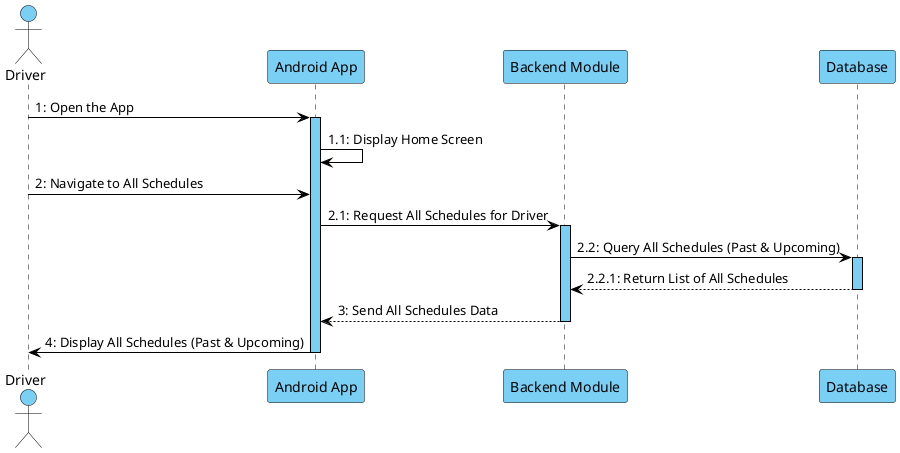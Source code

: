 @startuml ViewAllSchedulesSequenceDiagram
skinparam BackgroundColor #ffffff
skinparam sequence {
    LifeLineBorderColor #000000
    LifeLineBackgroundColor #7acff5
    ParticipantBackgroundColor #7acff5
    ParticipantBorderColor #000000
    ActorBackgroundColor #7acff5
    ActorBorderColor #000000
    ArrowColor #000000
    SequenceBoxBackgroundColor #7acff5
}

actor "Driver" as Driver
participant "Android App" as App
participant "Backend Module" as Backend
participant "Database" as DB

Driver -> App : 1: Open the App
activate App

App -> App : 1.1: Display Home Screen

Driver -> App : 2: Navigate to All Schedules
App -> Backend : 2.1: Request All Schedules for Driver
activate Backend

Backend -> DB : 2.2: Query All Schedules (Past & Upcoming)
activate DB
DB --> Backend : 2.2.1: Return List of All Schedules
deactivate DB

Backend --> App : 3: Send All Schedules Data
deactivate Backend

App -> Driver : 4: Display All Schedules (Past & Upcoming)
deactivate App

@enduml
